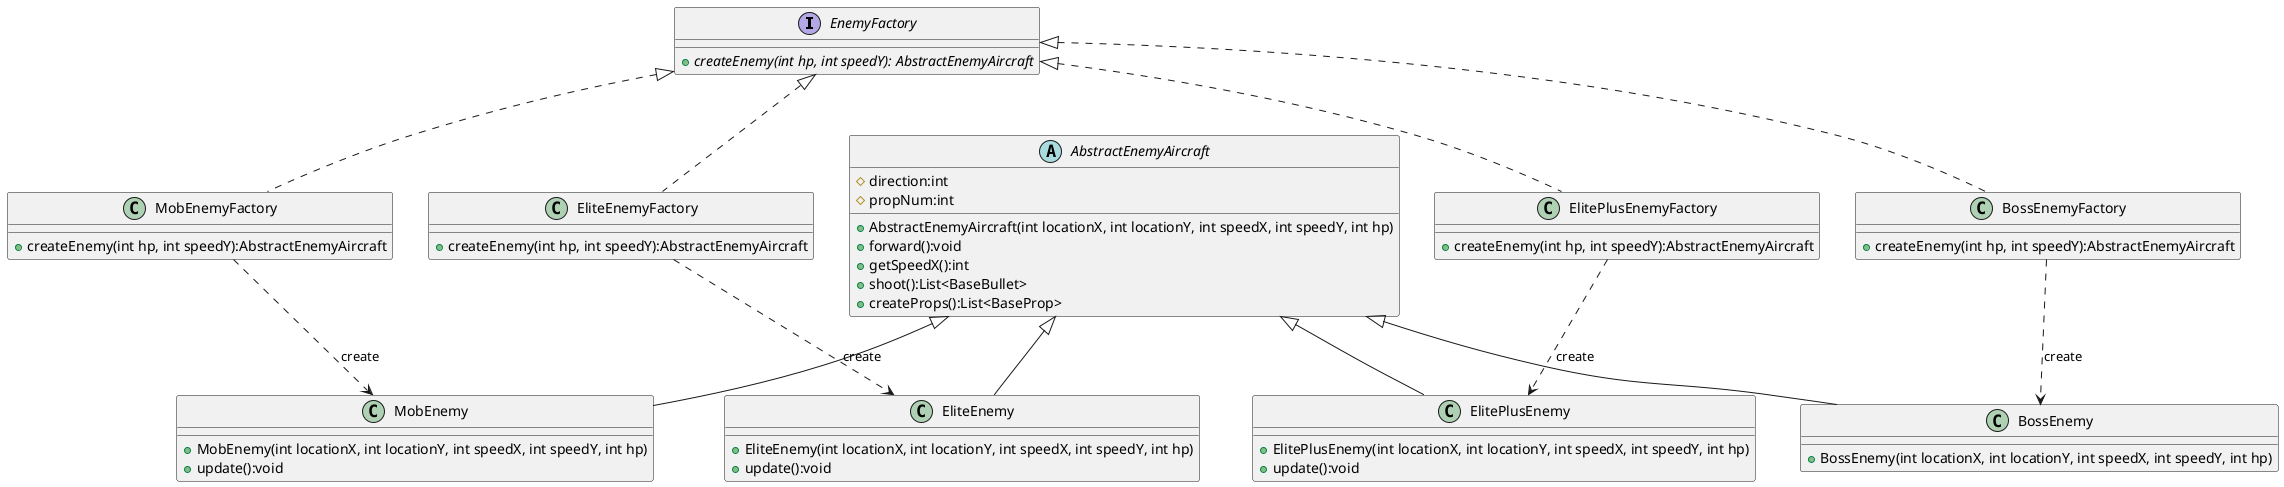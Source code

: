 @startuml
'https://plantuml.com/class-diagram

interface EnemyFactory {
    + {abstract}createEnemy(int hp, int speedY): AbstractEnemyAircraft
}
class MobEnemyFactory {
    + createEnemy(int hp, int speedY):AbstractEnemyAircraft
}

class EliteEnemyFactory {
    + createEnemy(int hp, int speedY):AbstractEnemyAircraft
}

class ElitePlusEnemyFactory{
    + createEnemy(int hp, int speedY):AbstractEnemyAircraft
}

class BossEnemyFactory{
    + createEnemy(int hp, int speedY):AbstractEnemyAircraft
}
EnemyFactory <|.. EliteEnemyFactory
EnemyFactory <|.. MobEnemyFactory
EnemyFactory <|.. ElitePlusEnemyFactory
EnemyFactory <|.. BossEnemyFactory

abstract class AbstractEnemyAircraft{
    # direction:int
    # propNum:int

    + AbstractEnemyAircraft(int locationX, int locationY, int speedX, int speedY, int hp)
    + forward():void
    + getSpeedX():int
    + shoot():List<BaseBullet>
    + createProps():List<BaseProp>
}

class MobEnemy {
    + MobEnemy(int locationX, int locationY, int speedX, int speedY, int hp)
    + update():void
}
AbstractEnemyAircraft <|-- MobEnemy

class EliteEnemy {
    + EliteEnemy(int locationX, int locationY, int speedX, int speedY, int hp)
    + update():void
}
AbstractEnemyAircraft <|-- EliteEnemy

class ElitePlusEnemy{
    + ElitePlusEnemy(int locationX, int locationY, int speedX, int speedY, int hp)
    + update():void
}
AbstractEnemyAircraft <|-- ElitePlusEnemy

class BossEnemy{
    + BossEnemy(int locationX, int locationY, int speedX, int speedY, int hp)
}
AbstractEnemyAircraft <|-- BossEnemy

EliteEnemyFactory ..> EliteEnemy :create
MobEnemyFactory ..> MobEnemy :create
ElitePlusEnemyFactory ..> ElitePlusEnemy :create
BossEnemyFactory ..> BossEnemy :create

@enduml